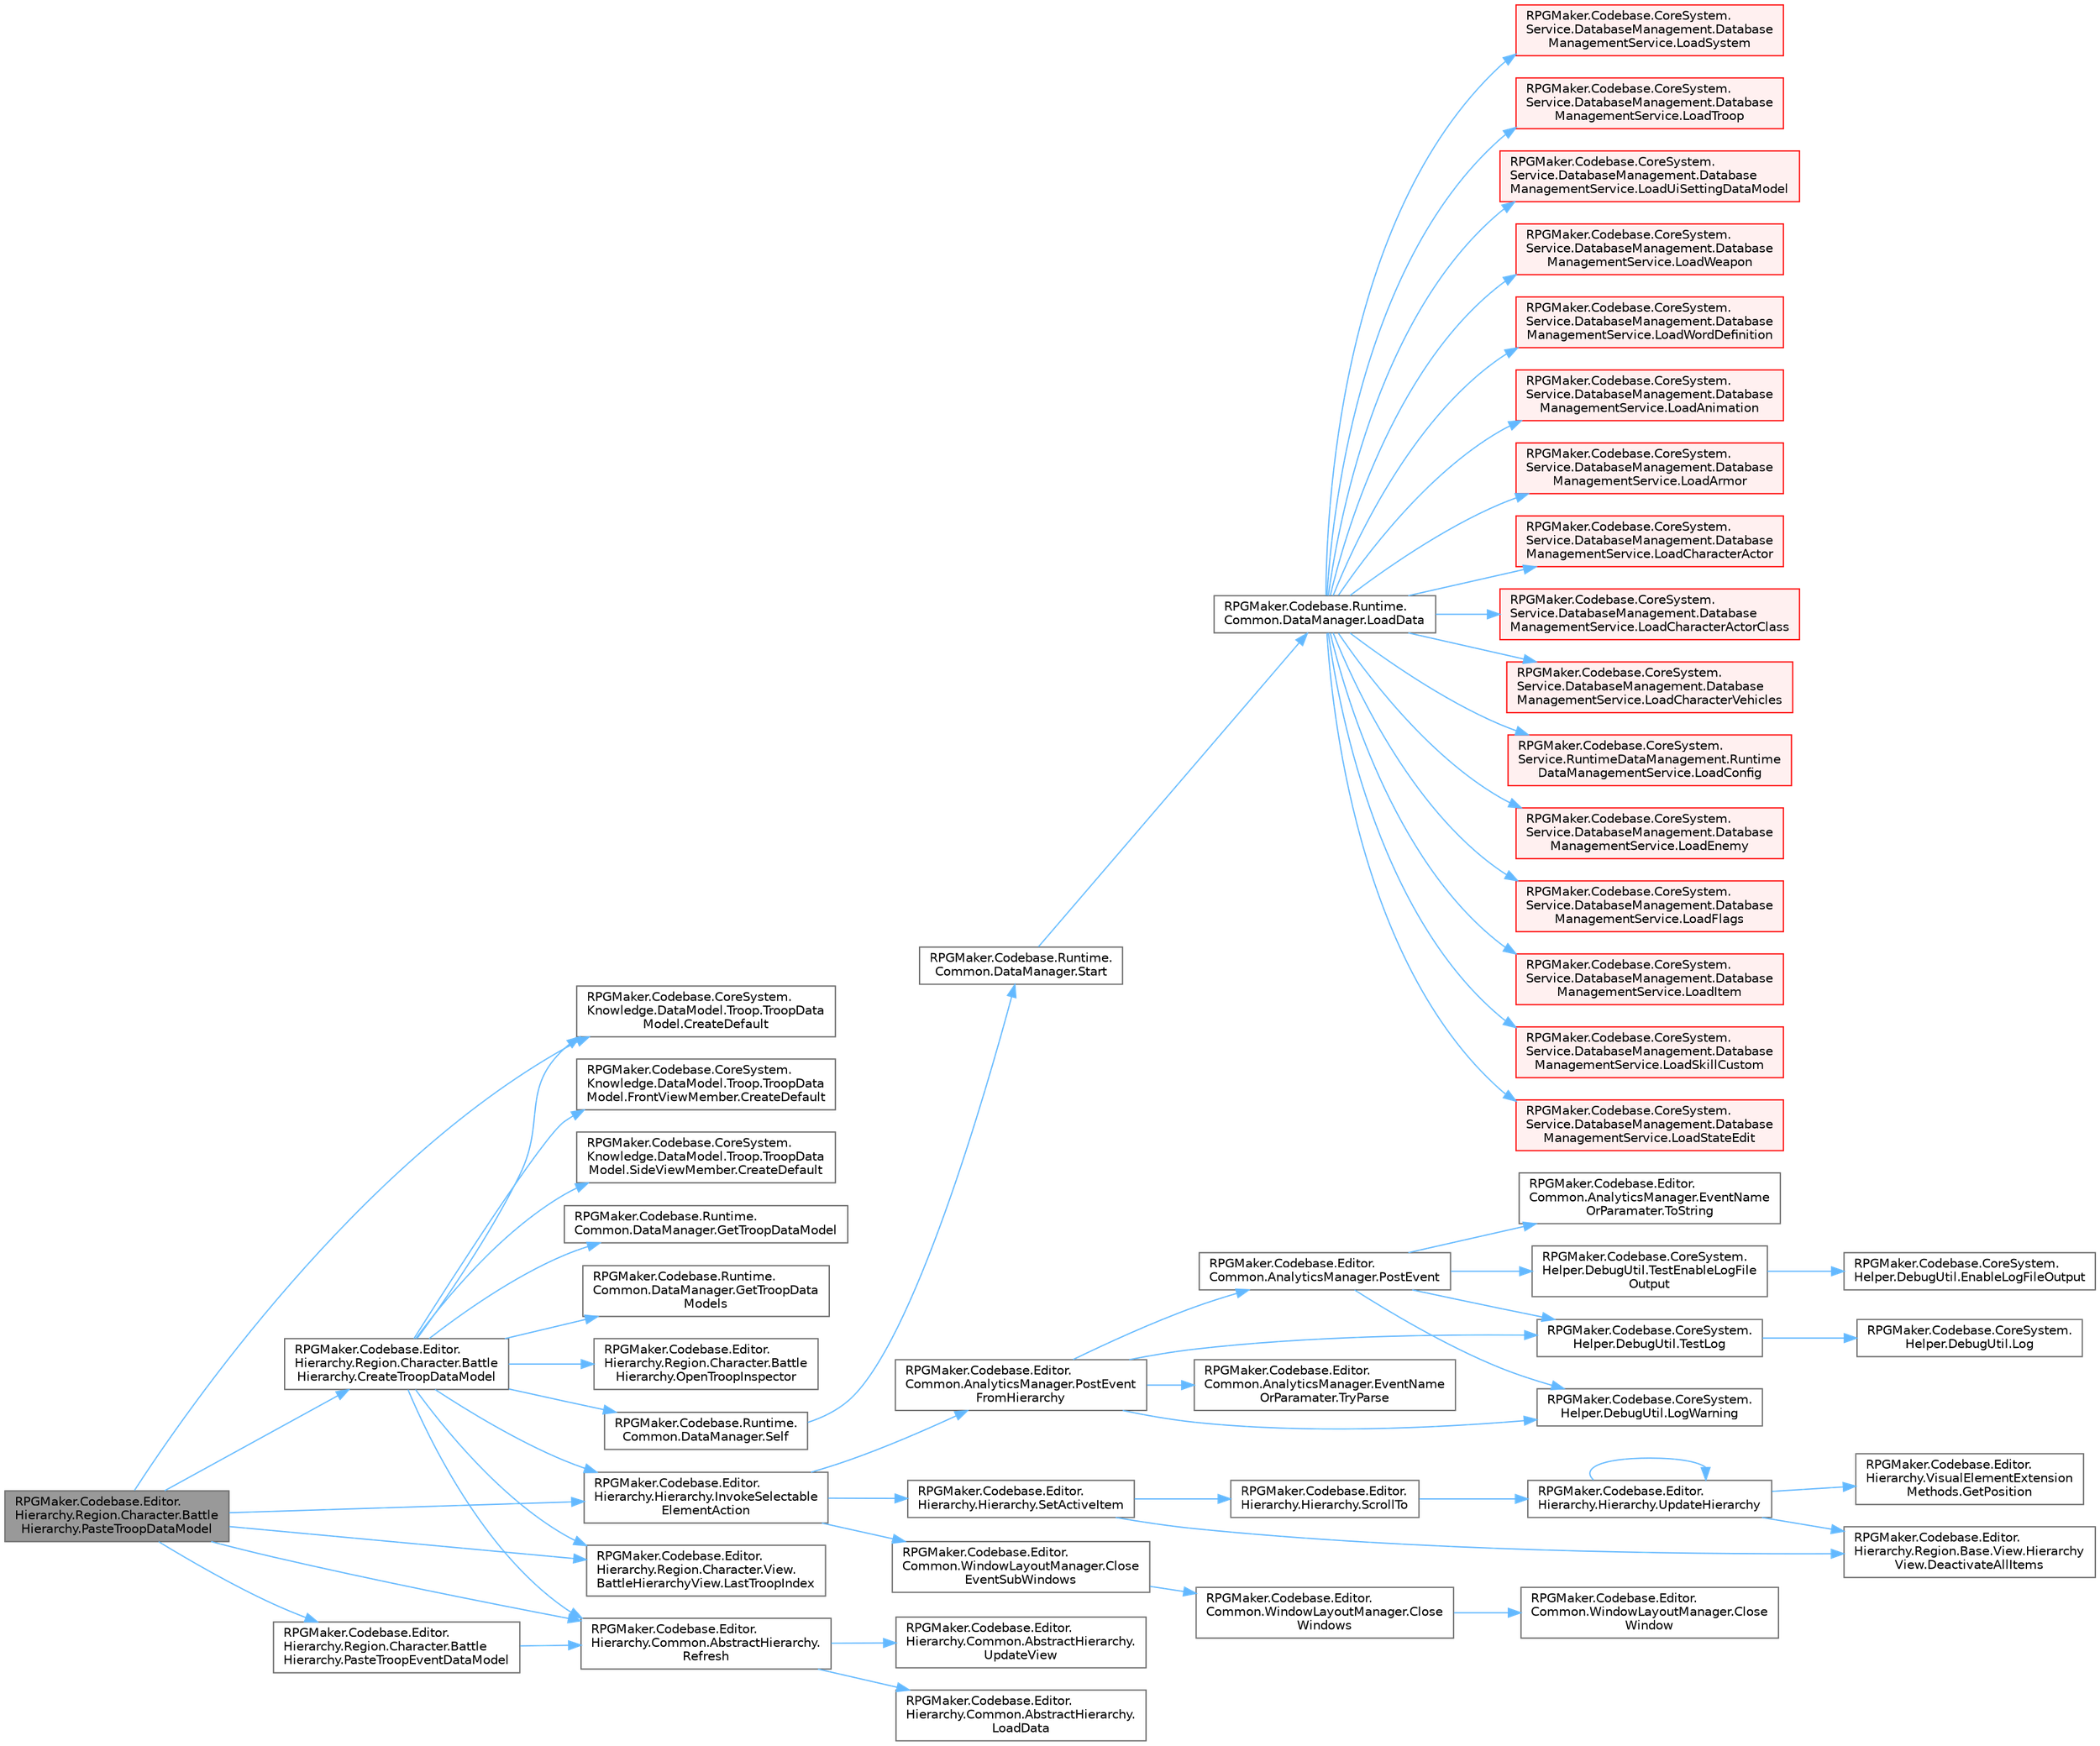 digraph "RPGMaker.Codebase.Editor.Hierarchy.Region.Character.BattleHierarchy.PasteTroopDataModel"
{
 // LATEX_PDF_SIZE
  bgcolor="transparent";
  edge [fontname=Helvetica,fontsize=10,labelfontname=Helvetica,labelfontsize=10];
  node [fontname=Helvetica,fontsize=10,shape=box,height=0.2,width=0.4];
  rankdir="LR";
  Node1 [id="Node000001",label="RPGMaker.Codebase.Editor.\lHierarchy.Region.Character.Battle\lHierarchy.PasteTroopDataModel",height=0.2,width=0.4,color="gray40", fillcolor="grey60", style="filled", fontcolor="black",tooltip="敵グループのコピー＆貼り付け処理"];
  Node1 -> Node2 [id="edge1_Node000001_Node000002",color="steelblue1",style="solid",tooltip=" "];
  Node2 [id="Node000002",label="RPGMaker.Codebase.CoreSystem.\lKnowledge.DataModel.Troop.TroopData\lModel.CreateDefault",height=0.2,width=0.4,color="grey40", fillcolor="white", style="filled",URL="$d6/da9/class_r_p_g_maker_1_1_codebase_1_1_core_system_1_1_knowledge_1_1_data_model_1_1_troop_1_1_troop_data_model.html#ac5a20fc878d8504a6f349dc24e7f20df",tooltip="😁 既定値作成"];
  Node1 -> Node3 [id="edge2_Node000001_Node000003",color="steelblue1",style="solid",tooltip=" "];
  Node3 [id="Node000003",label="RPGMaker.Codebase.Editor.\lHierarchy.Region.Character.Battle\lHierarchy.CreateTroopDataModel",height=0.2,width=0.4,color="grey40", fillcolor="white", style="filled",URL="$d2/de9/class_r_p_g_maker_1_1_codebase_1_1_editor_1_1_hierarchy_1_1_region_1_1_character_1_1_battle_hierarchy.html#a43c55d87ed27ed8c7ebe4a4926d9f8ee",tooltip="敵グループ作成"];
  Node3 -> Node2 [id="edge3_Node000003_Node000002",color="steelblue1",style="solid",tooltip=" "];
  Node3 -> Node4 [id="edge4_Node000003_Node000004",color="steelblue1",style="solid",tooltip=" "];
  Node4 [id="Node000004",label="RPGMaker.Codebase.CoreSystem.\lKnowledge.DataModel.Troop.TroopData\lModel.FrontViewMember.CreateDefault",height=0.2,width=0.4,color="grey40", fillcolor="white", style="filled",URL="$d4/d8d/class_r_p_g_maker_1_1_codebase_1_1_core_system_1_1_knowledge_1_1_data_model_1_1_troop_1_1_troop_bdade84fa8fd4baf6c08aa7268b9a719.html#ad3515f36a610cefa18946c8ebd175296",tooltip="😁 既定値作成"];
  Node3 -> Node5 [id="edge5_Node000003_Node000005",color="steelblue1",style="solid",tooltip=" "];
  Node5 [id="Node000005",label="RPGMaker.Codebase.CoreSystem.\lKnowledge.DataModel.Troop.TroopData\lModel.SideViewMember.CreateDefault",height=0.2,width=0.4,color="grey40", fillcolor="white", style="filled",URL="$d8/deb/class_r_p_g_maker_1_1_codebase_1_1_core_system_1_1_knowledge_1_1_data_model_1_1_troop_1_1_troop_data_model_1_1_side_view_member.html#a5a5d6f3a4978d93c91d4916b95e7d9a4",tooltip="😁 既定値作成"];
  Node3 -> Node6 [id="edge6_Node000003_Node000006",color="steelblue1",style="solid",tooltip=" "];
  Node6 [id="Node000006",label="RPGMaker.Codebase.Runtime.\lCommon.DataManager.GetTroopDataModel",height=0.2,width=0.4,color="grey40", fillcolor="white", style="filled",URL="$d5/d08/class_r_p_g_maker_1_1_codebase_1_1_runtime_1_1_common_1_1_data_manager.html#a293aca12a8f1ca7bc0e00a4e2c77baca",tooltip=" "];
  Node3 -> Node7 [id="edge7_Node000003_Node000007",color="steelblue1",style="solid",tooltip=" "];
  Node7 [id="Node000007",label="RPGMaker.Codebase.Runtime.\lCommon.DataManager.GetTroopData\lModels",height=0.2,width=0.4,color="grey40", fillcolor="white", style="filled",URL="$d5/d08/class_r_p_g_maker_1_1_codebase_1_1_runtime_1_1_common_1_1_data_manager.html#a3d28d06bc5c92733a5f9318f6c9f1cb0",tooltip=" "];
  Node3 -> Node8 [id="edge8_Node000003_Node000008",color="steelblue1",style="solid",tooltip=" "];
  Node8 [id="Node000008",label="RPGMaker.Codebase.Editor.\lHierarchy.Hierarchy.InvokeSelectable\lElementAction",height=0.2,width=0.4,color="grey40", fillcolor="white", style="filled",URL="$de/ddc/class_r_p_g_maker_1_1_codebase_1_1_editor_1_1_hierarchy_1_1_hierarchy.html#a204d652b4f8c35ba25edc111bdc08cf6",tooltip="ヒエラルキー中のボタンがクリックされた。"];
  Node8 -> Node9 [id="edge9_Node000008_Node000009",color="steelblue1",style="solid",tooltip=" "];
  Node9 [id="Node000009",label="RPGMaker.Codebase.Editor.\lCommon.WindowLayoutManager.Close\lEventSubWindows",height=0.2,width=0.4,color="grey40", fillcolor="white", style="filled",URL="$d1/dcb/class_r_p_g_maker_1_1_codebase_1_1_editor_1_1_common_1_1_window_layout_manager.html#a21c2d1ee8437567be46ea6385e9fb795",tooltip=" "];
  Node9 -> Node10 [id="edge10_Node000009_Node000010",color="steelblue1",style="solid",tooltip=" "];
  Node10 [id="Node000010",label="RPGMaker.Codebase.Editor.\lCommon.WindowLayoutManager.Close\lWindows",height=0.2,width=0.4,color="grey40", fillcolor="white", style="filled",URL="$d1/dcb/class_r_p_g_maker_1_1_codebase_1_1_editor_1_1_common_1_1_window_layout_manager.html#ab62241fbd2d6bc7981dd510d9a026fec",tooltip="ウィンドウ（複数）を閉じる"];
  Node10 -> Node11 [id="edge11_Node000010_Node000011",color="steelblue1",style="solid",tooltip=" "];
  Node11 [id="Node000011",label="RPGMaker.Codebase.Editor.\lCommon.WindowLayoutManager.Close\lWindow",height=0.2,width=0.4,color="grey40", fillcolor="white", style="filled",URL="$d1/dcb/class_r_p_g_maker_1_1_codebase_1_1_editor_1_1_common_1_1_window_layout_manager.html#a57f6967903bb83daf5aadaf1a5a67d71",tooltip="ウィンドウを閉じる"];
  Node8 -> Node12 [id="edge12_Node000008_Node000012",color="steelblue1",style="solid",tooltip=" "];
  Node12 [id="Node000012",label="RPGMaker.Codebase.Editor.\lCommon.AnalyticsManager.PostEvent\lFromHierarchy",height=0.2,width=0.4,color="grey40", fillcolor="white", style="filled",URL="$d1/dd9/class_r_p_g_maker_1_1_codebase_1_1_editor_1_1_common_1_1_analytics_manager.html#ae9b30018a3ac013146bfb8a6d0b82dd9",tooltip="\"AnalyticsTag__{イベント名}__{イベントパラメータ}\"という名のクラスが設定してあるVisualElementをHierarchyの 親方向に探していき、最初に見つけたものの『イベント..."];
  Node12 -> Node13 [id="edge13_Node000012_Node000013",color="steelblue1",style="solid",tooltip=" "];
  Node13 [id="Node000013",label="RPGMaker.Codebase.CoreSystem.\lHelper.DebugUtil.LogWarning",height=0.2,width=0.4,color="grey40", fillcolor="white", style="filled",URL="$d0/dba/class_r_p_g_maker_1_1_codebase_1_1_core_system_1_1_helper_1_1_debug_util.html#a6f68e12e2f77835f0734dde740a47814",tooltip="オブジェクトを文字列化して警告メッセージをUnityコンソールに表示する。"];
  Node12 -> Node14 [id="edge14_Node000012_Node000014",color="steelblue1",style="solid",tooltip=" "];
  Node14 [id="Node000014",label="RPGMaker.Codebase.Editor.\lCommon.AnalyticsManager.PostEvent",height=0.2,width=0.4,color="grey40", fillcolor="white", style="filled",URL="$d1/dd9/class_r_p_g_maker_1_1_codebase_1_1_editor_1_1_common_1_1_analytics_manager.html#ac9c8eb375170074c4c9fa7380bb0e2f0",tooltip=" "];
  Node14 -> Node13 [id="edge15_Node000014_Node000013",color="steelblue1",style="solid",tooltip=" "];
  Node14 -> Node15 [id="edge16_Node000014_Node000015",color="steelblue1",style="solid",tooltip=" "];
  Node15 [id="Node000015",label="RPGMaker.Codebase.CoreSystem.\lHelper.DebugUtil.TestEnableLogFile\lOutput",height=0.2,width=0.4,color="grey40", fillcolor="white", style="filled",URL="$d0/dba/class_r_p_g_maker_1_1_codebase_1_1_core_system_1_1_helper_1_1_debug_util.html#a3c92e24ab22e37895c85b170dced4b05",tooltip="デバッグ用ログをファイルに出力をするフラグを設定する。"];
  Node15 -> Node16 [id="edge17_Node000015_Node000016",color="steelblue1",style="solid",tooltip=" "];
  Node16 [id="Node000016",label="RPGMaker.Codebase.CoreSystem.\lHelper.DebugUtil.EnableLogFileOutput",height=0.2,width=0.4,color="grey40", fillcolor="white", style="filled",URL="$d0/dba/class_r_p_g_maker_1_1_codebase_1_1_core_system_1_1_helper_1_1_debug_util.html#aa7a83b1c2a4a5c9b605ac827ac953e0c",tooltip="デバッグ用ログをファイルに出力をするフラグを設定する。"];
  Node14 -> Node17 [id="edge18_Node000014_Node000017",color="steelblue1",style="solid",tooltip=" "];
  Node17 [id="Node000017",label="RPGMaker.Codebase.CoreSystem.\lHelper.DebugUtil.TestLog",height=0.2,width=0.4,color="grey40", fillcolor="white", style="filled",URL="$d0/dba/class_r_p_g_maker_1_1_codebase_1_1_core_system_1_1_helper_1_1_debug_util.html#a8f4bb360c1249e71a330db4ceb40d4a6",tooltip="オブジェクトを文字列化してUnityコンソールに表示する。"];
  Node17 -> Node18 [id="edge19_Node000017_Node000018",color="steelblue1",style="solid",tooltip=" "];
  Node18 [id="Node000018",label="RPGMaker.Codebase.CoreSystem.\lHelper.DebugUtil.Log",height=0.2,width=0.4,color="grey40", fillcolor="white", style="filled",URL="$d0/dba/class_r_p_g_maker_1_1_codebase_1_1_core_system_1_1_helper_1_1_debug_util.html#ae769554710c95a408921ec8596769145",tooltip="オブジェクトを文字列化してUnityコンソールに表示する。"];
  Node14 -> Node19 [id="edge20_Node000014_Node000019",color="steelblue1",style="solid",tooltip=" "];
  Node19 [id="Node000019",label="RPGMaker.Codebase.Editor.\lCommon.AnalyticsManager.EventName\lOrParamater.ToString",height=0.2,width=0.4,color="grey40", fillcolor="white", style="filled",URL="$d5/d47/class_r_p_g_maker_1_1_codebase_1_1_editor_1_1_common_1_1_analytics_manager_1_1_event_name_or_paramater.html#ab858ced173906c96d2bf928e04afe2d7",tooltip=" "];
  Node12 -> Node17 [id="edge21_Node000012_Node000017",color="steelblue1",style="solid",tooltip=" "];
  Node12 -> Node20 [id="edge22_Node000012_Node000020",color="steelblue1",style="solid",tooltip=" "];
  Node20 [id="Node000020",label="RPGMaker.Codebase.Editor.\lCommon.AnalyticsManager.EventName\lOrParamater.TryParse",height=0.2,width=0.4,color="grey40", fillcolor="white", style="filled",URL="$d5/d47/class_r_p_g_maker_1_1_codebase_1_1_editor_1_1_common_1_1_analytics_manager_1_1_event_name_or_paramater.html#a8dad32826af17611365e25553555cfae",tooltip=" "];
  Node8 -> Node21 [id="edge23_Node000008_Node000021",color="steelblue1",style="solid",tooltip=" "];
  Node21 [id="Node000021",label="RPGMaker.Codebase.Editor.\lHierarchy.Hierarchy.SetActiveItem",height=0.2,width=0.4,color="grey40", fillcolor="white", style="filled",URL="$de/ddc/class_r_p_g_maker_1_1_codebase_1_1_editor_1_1_hierarchy_1_1_hierarchy.html#a78390409a6c628cd7d2e25482926e936",tooltip="Hierarchy内の項目をActiveにし、親Foldoutを全てオープンする"];
  Node21 -> Node22 [id="edge24_Node000021_Node000022",color="steelblue1",style="solid",tooltip=" "];
  Node22 [id="Node000022",label="RPGMaker.Codebase.Editor.\lHierarchy.Region.Base.View.Hierarchy\lView.DeactivateAllItems",height=0.2,width=0.4,color="grey40", fillcolor="white", style="filled",URL="$d9/d38/class_r_p_g_maker_1_1_codebase_1_1_editor_1_1_hierarchy_1_1_region_1_1_base_1_1_view_1_1_hierarchy_view.html#a434996d8ef2d8841e3b3f36d34451f82",tooltip=" "];
  Node21 -> Node23 [id="edge25_Node000021_Node000023",color="steelblue1",style="solid",tooltip=" "];
  Node23 [id="Node000023",label="RPGMaker.Codebase.Editor.\lHierarchy.Hierarchy.ScrollTo",height=0.2,width=0.4,color="grey40", fillcolor="white", style="filled",URL="$de/ddc/class_r_p_g_maker_1_1_codebase_1_1_editor_1_1_hierarchy_1_1_hierarchy.html#a0f4ad0d7fcd6a0cc0123b3c1a7f0c6f0",tooltip="Hierarchy内を指定位置までスクロールする"];
  Node23 -> Node24 [id="edge26_Node000023_Node000024",color="steelblue1",style="solid",tooltip=" "];
  Node24 [id="Node000024",label="RPGMaker.Codebase.Editor.\lHierarchy.Hierarchy.UpdateHierarchy",height=0.2,width=0.4,color="grey40", fillcolor="white", style="filled",URL="$de/ddc/class_r_p_g_maker_1_1_codebase_1_1_editor_1_1_hierarchy_1_1_hierarchy.html#aa439982940c49376ea00de38dbdd1685",tooltip="Hierarchyのスクロール位置を設定する"];
  Node24 -> Node22 [id="edge27_Node000024_Node000022",color="steelblue1",style="solid",tooltip=" "];
  Node24 -> Node25 [id="edge28_Node000024_Node000025",color="steelblue1",style="solid",tooltip=" "];
  Node25 [id="Node000025",label="RPGMaker.Codebase.Editor.\lHierarchy.VisualElementExtension\lMethods.GetPosition",height=0.2,width=0.4,color="grey40", fillcolor="white", style="filled",URL="$dc/d14/class_r_p_g_maker_1_1_codebase_1_1_editor_1_1_hierarchy_1_1_visual_element_extension_methods.html#aa16be2b17607f0ac57e48b5ed59a7ebe",tooltip=" "];
  Node24 -> Node24 [id="edge29_Node000024_Node000024",color="steelblue1",style="solid",tooltip=" "];
  Node3 -> Node26 [id="edge30_Node000003_Node000026",color="steelblue1",style="solid",tooltip=" "];
  Node26 [id="Node000026",label="RPGMaker.Codebase.Editor.\lHierarchy.Region.Character.View.\lBattleHierarchyView.LastTroopIndex",height=0.2,width=0.4,color="grey40", fillcolor="white", style="filled",URL="$d9/da9/class_r_p_g_maker_1_1_codebase_1_1_editor_1_1_hierarchy_1_1_region_1_1_character_1_1_view_1_1_battle_hierarchy_view.html#a8ef211ba3e77d12cd76fe184a21810d1",tooltip="最終選択していた敵グループを返却"];
  Node3 -> Node27 [id="edge31_Node000003_Node000027",color="steelblue1",style="solid",tooltip=" "];
  Node27 [id="Node000027",label="RPGMaker.Codebase.Editor.\lHierarchy.Region.Character.Battle\lHierarchy.OpenTroopInspector",height=0.2,width=0.4,color="grey40", fillcolor="white", style="filled",URL="$d2/de9/class_r_p_g_maker_1_1_codebase_1_1_editor_1_1_hierarchy_1_1_region_1_1_character_1_1_battle_hierarchy.html#ae34cc7aa651462febb6bd3664dca2cd3",tooltip="敵グループのInspector表示"];
  Node3 -> Node28 [id="edge32_Node000003_Node000028",color="steelblue1",style="solid",tooltip=" "];
  Node28 [id="Node000028",label="RPGMaker.Codebase.Editor.\lHierarchy.Common.AbstractHierarchy.\lRefresh",height=0.2,width=0.4,color="grey40", fillcolor="white", style="filled",URL="$d2/ddd/class_r_p_g_maker_1_1_codebase_1_1_editor_1_1_hierarchy_1_1_common_1_1_abstract_hierarchy.html#a02b9adc25314925dcc82eac3682f5132",tooltip="更新処理"];
  Node28 -> Node29 [id="edge33_Node000028_Node000029",color="steelblue1",style="solid",tooltip=" "];
  Node29 [id="Node000029",label="RPGMaker.Codebase.Editor.\lHierarchy.Common.AbstractHierarchy.\lLoadData",height=0.2,width=0.4,color="grey40", fillcolor="white", style="filled",URL="$d2/ddd/class_r_p_g_maker_1_1_codebase_1_1_editor_1_1_hierarchy_1_1_common_1_1_abstract_hierarchy.html#ad7f486356e18cb389ed11b1267f14f5b",tooltip="データの読込"];
  Node28 -> Node30 [id="edge34_Node000028_Node000030",color="steelblue1",style="solid",tooltip=" "];
  Node30 [id="Node000030",label="RPGMaker.Codebase.Editor.\lHierarchy.Common.AbstractHierarchy.\lUpdateView",height=0.2,width=0.4,color="grey40", fillcolor="white", style="filled",URL="$d2/ddd/class_r_p_g_maker_1_1_codebase_1_1_editor_1_1_hierarchy_1_1_common_1_1_abstract_hierarchy.html#a74ad99928233bcb63ead2de5e3b69093",tooltip="Viewの更新"];
  Node3 -> Node31 [id="edge35_Node000003_Node000031",color="steelblue1",style="solid",tooltip=" "];
  Node31 [id="Node000031",label="RPGMaker.Codebase.Runtime.\lCommon.DataManager.Self",height=0.2,width=0.4,color="grey40", fillcolor="white", style="filled",URL="$d5/d08/class_r_p_g_maker_1_1_codebase_1_1_runtime_1_1_common_1_1_data_manager.html#a8f0a40fd71fe0a873d1905e106299934",tooltip=" "];
  Node31 -> Node32 [id="edge36_Node000031_Node000032",color="steelblue1",style="solid",tooltip=" "];
  Node32 [id="Node000032",label="RPGMaker.Codebase.Runtime.\lCommon.DataManager.Start",height=0.2,width=0.4,color="grey40", fillcolor="white", style="filled",URL="$d5/d08/class_r_p_g_maker_1_1_codebase_1_1_runtime_1_1_common_1_1_data_manager.html#ace8f5b29b336a071e6383ecdbe0f85c5",tooltip=" "];
  Node32 -> Node33 [id="edge37_Node000032_Node000033",color="steelblue1",style="solid",tooltip=" "];
  Node33 [id="Node000033",label="RPGMaker.Codebase.Runtime.\lCommon.DataManager.LoadData",height=0.2,width=0.4,color="grey40", fillcolor="white", style="filled",URL="$d5/d08/class_r_p_g_maker_1_1_codebase_1_1_runtime_1_1_common_1_1_data_manager.html#a42e1175b0a1dc3a225503e007043dc86",tooltip=" "];
  Node33 -> Node34 [id="edge38_Node000033_Node000034",color="steelblue1",style="solid",tooltip=" "];
  Node34 [id="Node000034",label="RPGMaker.Codebase.CoreSystem.\lService.DatabaseManagement.Database\lManagementService.LoadAnimation",height=0.2,width=0.4,color="red", fillcolor="#FFF0F0", style="filled",URL="$db/db0/class_r_p_g_maker_1_1_codebase_1_1_core_system_1_1_service_1_1_database_management_1_1_database_management_service.html#a24090092bb5f0e3f1a7f6d136a10cd22",tooltip="😁 アニメーション読込"];
  Node33 -> Node36 [id="edge39_Node000033_Node000036",color="steelblue1",style="solid",tooltip=" "];
  Node36 [id="Node000036",label="RPGMaker.Codebase.CoreSystem.\lService.DatabaseManagement.Database\lManagementService.LoadArmor",height=0.2,width=0.4,color="red", fillcolor="#FFF0F0", style="filled",URL="$db/db0/class_r_p_g_maker_1_1_codebase_1_1_core_system_1_1_service_1_1_database_management_1_1_database_management_service.html#aa2e210bbbaf85d6ed1f74aa1170b786a",tooltip="😁 防具読込"];
  Node33 -> Node38 [id="edge40_Node000033_Node000038",color="steelblue1",style="solid",tooltip=" "];
  Node38 [id="Node000038",label="RPGMaker.Codebase.CoreSystem.\lService.DatabaseManagement.Database\lManagementService.LoadCharacterActor",height=0.2,width=0.4,color="red", fillcolor="#FFF0F0", style="filled",URL="$db/db0/class_r_p_g_maker_1_1_codebase_1_1_core_system_1_1_service_1_1_database_management_1_1_database_management_service.html#afa56ff9a916ba5265719f6be7f2330e2",tooltip="😁 キャラクター・アクター読込"];
  Node33 -> Node40 [id="edge41_Node000033_Node000040",color="steelblue1",style="solid",tooltip=" "];
  Node40 [id="Node000040",label="RPGMaker.Codebase.CoreSystem.\lService.DatabaseManagement.Database\lManagementService.LoadCharacterActorClass",height=0.2,width=0.4,color="red", fillcolor="#FFF0F0", style="filled",URL="$db/db0/class_r_p_g_maker_1_1_codebase_1_1_core_system_1_1_service_1_1_database_management_1_1_database_management_service.html#a83d7b02d93737cf99a9e1b670f8fe4ea",tooltip="😁 キャラクター・アクター・クラス読込"];
  Node33 -> Node42 [id="edge42_Node000033_Node000042",color="steelblue1",style="solid",tooltip=" "];
  Node42 [id="Node000042",label="RPGMaker.Codebase.CoreSystem.\lService.DatabaseManagement.Database\lManagementService.LoadCharacterVehicles",height=0.2,width=0.4,color="red", fillcolor="#FFF0F0", style="filled",URL="$db/db0/class_r_p_g_maker_1_1_codebase_1_1_core_system_1_1_service_1_1_database_management_1_1_database_management_service.html#a0b003a876f01ec9a754241a3df3836fc",tooltip="😁 キャラクターの乗り物読込"];
  Node33 -> Node44 [id="edge43_Node000033_Node000044",color="steelblue1",style="solid",tooltip=" "];
  Node44 [id="Node000044",label="RPGMaker.Codebase.CoreSystem.\lService.RuntimeDataManagement.Runtime\lDataManagementService.LoadConfig",height=0.2,width=0.4,color="red", fillcolor="#FFF0F0", style="filled",URL="$db/d7b/class_r_p_g_maker_1_1_codebase_1_1_core_system_1_1_service_1_1_runtime_data_management_1_1_runtime_data_management_service.html#a5d406eddf4f7129bc0a84639c9bffcbd",tooltip="😁 設定読込"];
  Node33 -> Node46 [id="edge44_Node000033_Node000046",color="steelblue1",style="solid",tooltip=" "];
  Node46 [id="Node000046",label="RPGMaker.Codebase.CoreSystem.\lService.DatabaseManagement.Database\lManagementService.LoadEnemy",height=0.2,width=0.4,color="red", fillcolor="#FFF0F0", style="filled",URL="$db/db0/class_r_p_g_maker_1_1_codebase_1_1_core_system_1_1_service_1_1_database_management_1_1_database_management_service.html#a56946e6c58a5ec0f4641533476d5982c",tooltip="😁 敵読込"];
  Node33 -> Node48 [id="edge45_Node000033_Node000048",color="steelblue1",style="solid",tooltip=" "];
  Node48 [id="Node000048",label="RPGMaker.Codebase.CoreSystem.\lService.DatabaseManagement.Database\lManagementService.LoadFlags",height=0.2,width=0.4,color="red", fillcolor="#FFF0F0", style="filled",URL="$db/db0/class_r_p_g_maker_1_1_codebase_1_1_core_system_1_1_service_1_1_database_management_1_1_database_management_service.html#a5eb2954667a7f994c25194d12c5a2602",tooltip="😁 フラグ読込"];
  Node33 -> Node52 [id="edge46_Node000033_Node000052",color="steelblue1",style="solid",tooltip=" "];
  Node52 [id="Node000052",label="RPGMaker.Codebase.CoreSystem.\lService.DatabaseManagement.Database\lManagementService.LoadItem",height=0.2,width=0.4,color="red", fillcolor="#FFF0F0", style="filled",URL="$db/db0/class_r_p_g_maker_1_1_codebase_1_1_core_system_1_1_service_1_1_database_management_1_1_database_management_service.html#a0447e9903c05f13e630c3523647e80a4",tooltip="😁 アイテム読込"];
  Node33 -> Node54 [id="edge47_Node000033_Node000054",color="steelblue1",style="solid",tooltip=" "];
  Node54 [id="Node000054",label="RPGMaker.Codebase.CoreSystem.\lService.DatabaseManagement.Database\lManagementService.LoadSkillCustom",height=0.2,width=0.4,color="red", fillcolor="#FFF0F0", style="filled",URL="$db/db0/class_r_p_g_maker_1_1_codebase_1_1_core_system_1_1_service_1_1_database_management_1_1_database_management_service.html#a10afc5f75507a17db5197e23a2cdd4cc",tooltip="😁 スキル・カスタム読込"];
  Node33 -> Node56 [id="edge48_Node000033_Node000056",color="steelblue1",style="solid",tooltip=" "];
  Node56 [id="Node000056",label="RPGMaker.Codebase.CoreSystem.\lService.DatabaseManagement.Database\lManagementService.LoadStateEdit",height=0.2,width=0.4,color="red", fillcolor="#FFF0F0", style="filled",URL="$db/db0/class_r_p_g_maker_1_1_codebase_1_1_core_system_1_1_service_1_1_database_management_1_1_database_management_service.html#a2fa87c0d4f1431414d67e4943a14ae56",tooltip="😁 状態編集読込"];
  Node33 -> Node58 [id="edge49_Node000033_Node000058",color="steelblue1",style="solid",tooltip=" "];
  Node58 [id="Node000058",label="RPGMaker.Codebase.CoreSystem.\lService.DatabaseManagement.Database\lManagementService.LoadSystem",height=0.2,width=0.4,color="red", fillcolor="#FFF0F0", style="filled",URL="$db/db0/class_r_p_g_maker_1_1_codebase_1_1_core_system_1_1_service_1_1_database_management_1_1_database_management_service.html#ab14ced87348b79b244d7a5d975e80d25",tooltip="😁 ロード・システム"];
  Node33 -> Node61 [id="edge50_Node000033_Node000061",color="steelblue1",style="solid",tooltip=" "];
  Node61 [id="Node000061",label="RPGMaker.Codebase.CoreSystem.\lService.DatabaseManagement.Database\lManagementService.LoadTroop",height=0.2,width=0.4,color="red", fillcolor="#FFF0F0", style="filled",URL="$db/db0/class_r_p_g_maker_1_1_codebase_1_1_core_system_1_1_service_1_1_database_management_1_1_database_management_service.html#a3f54f10563c3611839ddd3dfa5b65c13",tooltip="😁 部隊読込"];
  Node33 -> Node63 [id="edge51_Node000033_Node000063",color="steelblue1",style="solid",tooltip=" "];
  Node63 [id="Node000063",label="RPGMaker.Codebase.CoreSystem.\lService.DatabaseManagement.Database\lManagementService.LoadUiSettingDataModel",height=0.2,width=0.4,color="red", fillcolor="#FFF0F0", style="filled",URL="$db/db0/class_r_p_g_maker_1_1_codebase_1_1_core_system_1_1_service_1_1_database_management_1_1_database_management_service.html#ad73cc18191cf3d29c31d27f90e712965",tooltip="😁 ユーザー・インターフェース設定データ・モデル読込"];
  Node33 -> Node65 [id="edge52_Node000033_Node000065",color="steelblue1",style="solid",tooltip=" "];
  Node65 [id="Node000065",label="RPGMaker.Codebase.CoreSystem.\lService.DatabaseManagement.Database\lManagementService.LoadWeapon",height=0.2,width=0.4,color="red", fillcolor="#FFF0F0", style="filled",URL="$db/db0/class_r_p_g_maker_1_1_codebase_1_1_core_system_1_1_service_1_1_database_management_1_1_database_management_service.html#a14b53a047484b6c81f8e570ff47134af",tooltip="😁 武器読込"];
  Node33 -> Node67 [id="edge53_Node000033_Node000067",color="steelblue1",style="solid",tooltip=" "];
  Node67 [id="Node000067",label="RPGMaker.Codebase.CoreSystem.\lService.DatabaseManagement.Database\lManagementService.LoadWordDefinition",height=0.2,width=0.4,color="red", fillcolor="#FFF0F0", style="filled",URL="$db/db0/class_r_p_g_maker_1_1_codebase_1_1_core_system_1_1_service_1_1_database_management_1_1_database_management_service.html#a293b136d822c9c73495b354502306eb1",tooltip="😁 単語定義読込"];
  Node1 -> Node8 [id="edge54_Node000001_Node000008",color="steelblue1",style="solid",tooltip=" "];
  Node1 -> Node26 [id="edge55_Node000001_Node000026",color="steelblue1",style="solid",tooltip=" "];
  Node1 -> Node69 [id="edge56_Node000001_Node000069",color="steelblue1",style="solid",tooltip=" "];
  Node69 [id="Node000069",label="RPGMaker.Codebase.Editor.\lHierarchy.Region.Character.Battle\lHierarchy.PasteTroopEventDataModel",height=0.2,width=0.4,color="grey40", fillcolor="white", style="filled",URL="$d2/de9/class_r_p_g_maker_1_1_codebase_1_1_editor_1_1_hierarchy_1_1_region_1_1_character_1_1_battle_hierarchy.html#aa8d7f0969876be95621e26e37e36c478",tooltip="敵グループのイベントのコピー＆貼り付け処理"];
  Node69 -> Node28 [id="edge57_Node000069_Node000028",color="steelblue1",style="solid",tooltip=" "];
  Node1 -> Node28 [id="edge58_Node000001_Node000028",color="steelblue1",style="solid",tooltip=" "];
}
